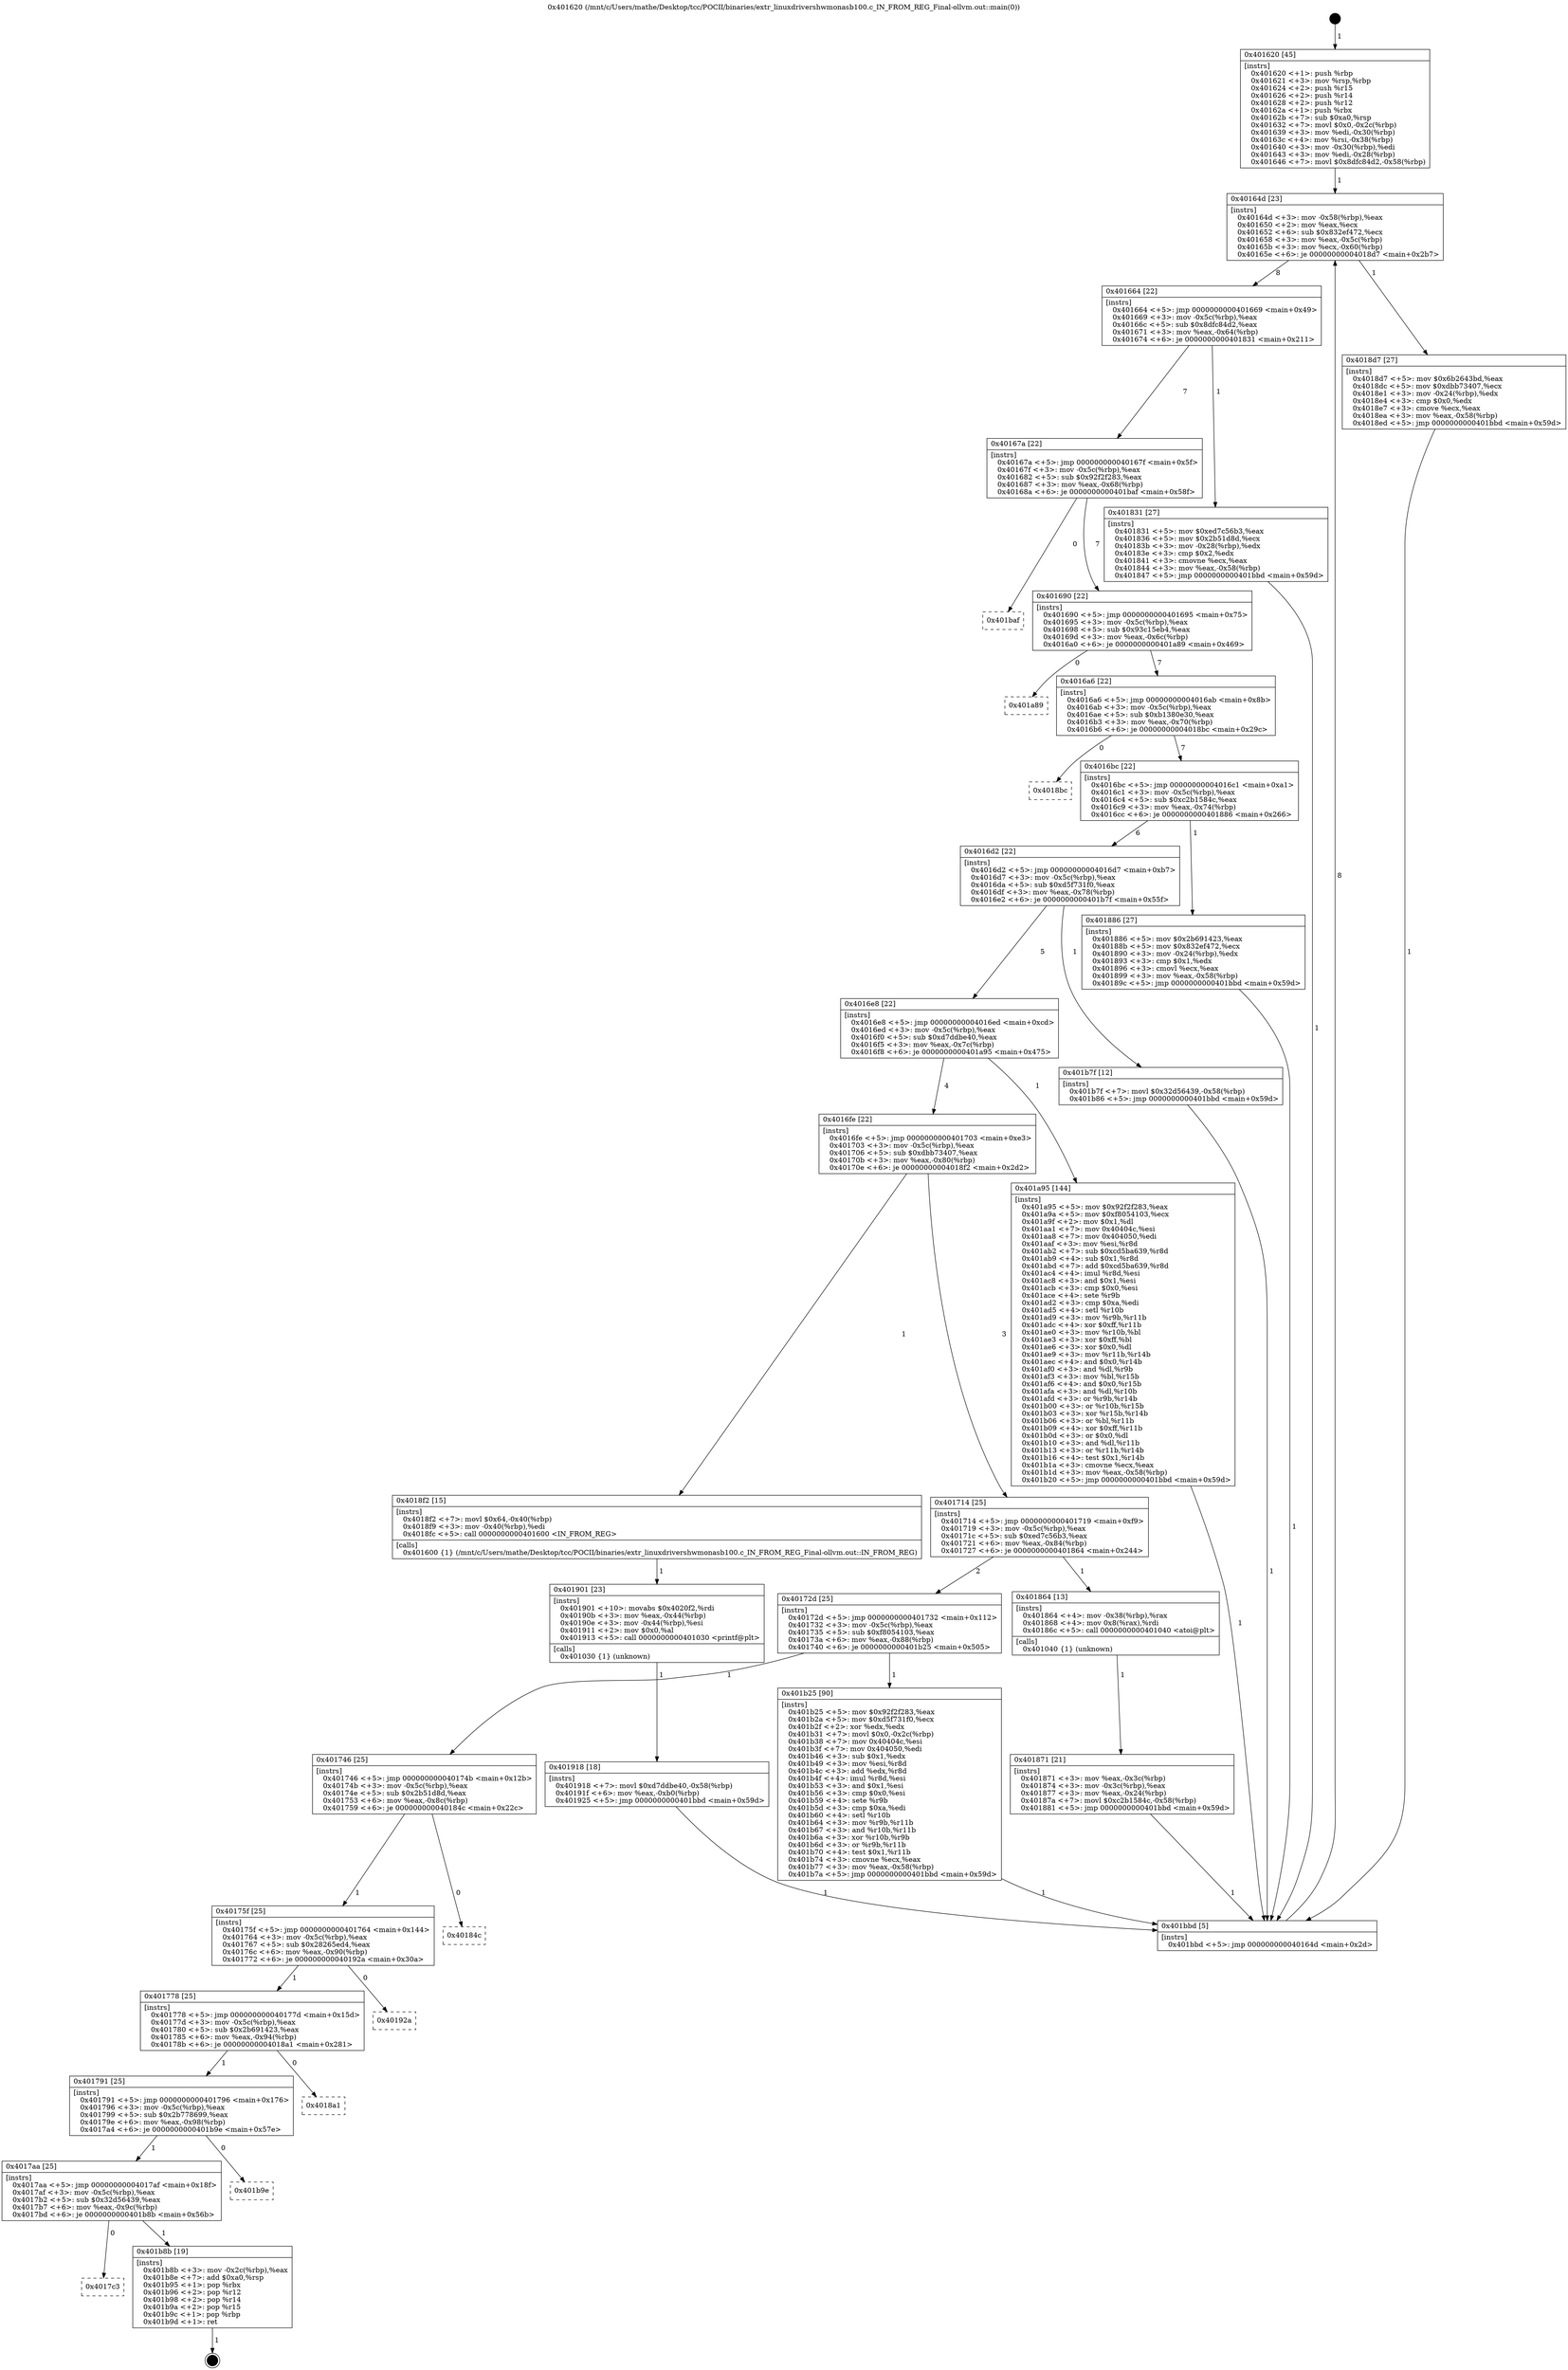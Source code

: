 digraph "0x401620" {
  label = "0x401620 (/mnt/c/Users/mathe/Desktop/tcc/POCII/binaries/extr_linuxdrivershwmonasb100.c_IN_FROM_REG_Final-ollvm.out::main(0))"
  labelloc = "t"
  node[shape=record]

  Entry [label="",width=0.3,height=0.3,shape=circle,fillcolor=black,style=filled]
  "0x40164d" [label="{
     0x40164d [23]\l
     | [instrs]\l
     &nbsp;&nbsp;0x40164d \<+3\>: mov -0x58(%rbp),%eax\l
     &nbsp;&nbsp;0x401650 \<+2\>: mov %eax,%ecx\l
     &nbsp;&nbsp;0x401652 \<+6\>: sub $0x832ef472,%ecx\l
     &nbsp;&nbsp;0x401658 \<+3\>: mov %eax,-0x5c(%rbp)\l
     &nbsp;&nbsp;0x40165b \<+3\>: mov %ecx,-0x60(%rbp)\l
     &nbsp;&nbsp;0x40165e \<+6\>: je 00000000004018d7 \<main+0x2b7\>\l
  }"]
  "0x4018d7" [label="{
     0x4018d7 [27]\l
     | [instrs]\l
     &nbsp;&nbsp;0x4018d7 \<+5\>: mov $0x6b2643bd,%eax\l
     &nbsp;&nbsp;0x4018dc \<+5\>: mov $0xdbb73407,%ecx\l
     &nbsp;&nbsp;0x4018e1 \<+3\>: mov -0x24(%rbp),%edx\l
     &nbsp;&nbsp;0x4018e4 \<+3\>: cmp $0x0,%edx\l
     &nbsp;&nbsp;0x4018e7 \<+3\>: cmove %ecx,%eax\l
     &nbsp;&nbsp;0x4018ea \<+3\>: mov %eax,-0x58(%rbp)\l
     &nbsp;&nbsp;0x4018ed \<+5\>: jmp 0000000000401bbd \<main+0x59d\>\l
  }"]
  "0x401664" [label="{
     0x401664 [22]\l
     | [instrs]\l
     &nbsp;&nbsp;0x401664 \<+5\>: jmp 0000000000401669 \<main+0x49\>\l
     &nbsp;&nbsp;0x401669 \<+3\>: mov -0x5c(%rbp),%eax\l
     &nbsp;&nbsp;0x40166c \<+5\>: sub $0x8dfc84d2,%eax\l
     &nbsp;&nbsp;0x401671 \<+3\>: mov %eax,-0x64(%rbp)\l
     &nbsp;&nbsp;0x401674 \<+6\>: je 0000000000401831 \<main+0x211\>\l
  }"]
  Exit [label="",width=0.3,height=0.3,shape=circle,fillcolor=black,style=filled,peripheries=2]
  "0x401831" [label="{
     0x401831 [27]\l
     | [instrs]\l
     &nbsp;&nbsp;0x401831 \<+5\>: mov $0xed7c56b3,%eax\l
     &nbsp;&nbsp;0x401836 \<+5\>: mov $0x2b51d8d,%ecx\l
     &nbsp;&nbsp;0x40183b \<+3\>: mov -0x28(%rbp),%edx\l
     &nbsp;&nbsp;0x40183e \<+3\>: cmp $0x2,%edx\l
     &nbsp;&nbsp;0x401841 \<+3\>: cmovne %ecx,%eax\l
     &nbsp;&nbsp;0x401844 \<+3\>: mov %eax,-0x58(%rbp)\l
     &nbsp;&nbsp;0x401847 \<+5\>: jmp 0000000000401bbd \<main+0x59d\>\l
  }"]
  "0x40167a" [label="{
     0x40167a [22]\l
     | [instrs]\l
     &nbsp;&nbsp;0x40167a \<+5\>: jmp 000000000040167f \<main+0x5f\>\l
     &nbsp;&nbsp;0x40167f \<+3\>: mov -0x5c(%rbp),%eax\l
     &nbsp;&nbsp;0x401682 \<+5\>: sub $0x92f2f283,%eax\l
     &nbsp;&nbsp;0x401687 \<+3\>: mov %eax,-0x68(%rbp)\l
     &nbsp;&nbsp;0x40168a \<+6\>: je 0000000000401baf \<main+0x58f\>\l
  }"]
  "0x401bbd" [label="{
     0x401bbd [5]\l
     | [instrs]\l
     &nbsp;&nbsp;0x401bbd \<+5\>: jmp 000000000040164d \<main+0x2d\>\l
  }"]
  "0x401620" [label="{
     0x401620 [45]\l
     | [instrs]\l
     &nbsp;&nbsp;0x401620 \<+1\>: push %rbp\l
     &nbsp;&nbsp;0x401621 \<+3\>: mov %rsp,%rbp\l
     &nbsp;&nbsp;0x401624 \<+2\>: push %r15\l
     &nbsp;&nbsp;0x401626 \<+2\>: push %r14\l
     &nbsp;&nbsp;0x401628 \<+2\>: push %r12\l
     &nbsp;&nbsp;0x40162a \<+1\>: push %rbx\l
     &nbsp;&nbsp;0x40162b \<+7\>: sub $0xa0,%rsp\l
     &nbsp;&nbsp;0x401632 \<+7\>: movl $0x0,-0x2c(%rbp)\l
     &nbsp;&nbsp;0x401639 \<+3\>: mov %edi,-0x30(%rbp)\l
     &nbsp;&nbsp;0x40163c \<+4\>: mov %rsi,-0x38(%rbp)\l
     &nbsp;&nbsp;0x401640 \<+3\>: mov -0x30(%rbp),%edi\l
     &nbsp;&nbsp;0x401643 \<+3\>: mov %edi,-0x28(%rbp)\l
     &nbsp;&nbsp;0x401646 \<+7\>: movl $0x8dfc84d2,-0x58(%rbp)\l
  }"]
  "0x4017c3" [label="{
     0x4017c3\l
  }", style=dashed]
  "0x401baf" [label="{
     0x401baf\l
  }", style=dashed]
  "0x401690" [label="{
     0x401690 [22]\l
     | [instrs]\l
     &nbsp;&nbsp;0x401690 \<+5\>: jmp 0000000000401695 \<main+0x75\>\l
     &nbsp;&nbsp;0x401695 \<+3\>: mov -0x5c(%rbp),%eax\l
     &nbsp;&nbsp;0x401698 \<+5\>: sub $0x93c15eb4,%eax\l
     &nbsp;&nbsp;0x40169d \<+3\>: mov %eax,-0x6c(%rbp)\l
     &nbsp;&nbsp;0x4016a0 \<+6\>: je 0000000000401a89 \<main+0x469\>\l
  }"]
  "0x401b8b" [label="{
     0x401b8b [19]\l
     | [instrs]\l
     &nbsp;&nbsp;0x401b8b \<+3\>: mov -0x2c(%rbp),%eax\l
     &nbsp;&nbsp;0x401b8e \<+7\>: add $0xa0,%rsp\l
     &nbsp;&nbsp;0x401b95 \<+1\>: pop %rbx\l
     &nbsp;&nbsp;0x401b96 \<+2\>: pop %r12\l
     &nbsp;&nbsp;0x401b98 \<+2\>: pop %r14\l
     &nbsp;&nbsp;0x401b9a \<+2\>: pop %r15\l
     &nbsp;&nbsp;0x401b9c \<+1\>: pop %rbp\l
     &nbsp;&nbsp;0x401b9d \<+1\>: ret\l
  }"]
  "0x401a89" [label="{
     0x401a89\l
  }", style=dashed]
  "0x4016a6" [label="{
     0x4016a6 [22]\l
     | [instrs]\l
     &nbsp;&nbsp;0x4016a6 \<+5\>: jmp 00000000004016ab \<main+0x8b\>\l
     &nbsp;&nbsp;0x4016ab \<+3\>: mov -0x5c(%rbp),%eax\l
     &nbsp;&nbsp;0x4016ae \<+5\>: sub $0xb1380e30,%eax\l
     &nbsp;&nbsp;0x4016b3 \<+3\>: mov %eax,-0x70(%rbp)\l
     &nbsp;&nbsp;0x4016b6 \<+6\>: je 00000000004018bc \<main+0x29c\>\l
  }"]
  "0x4017aa" [label="{
     0x4017aa [25]\l
     | [instrs]\l
     &nbsp;&nbsp;0x4017aa \<+5\>: jmp 00000000004017af \<main+0x18f\>\l
     &nbsp;&nbsp;0x4017af \<+3\>: mov -0x5c(%rbp),%eax\l
     &nbsp;&nbsp;0x4017b2 \<+5\>: sub $0x32d56439,%eax\l
     &nbsp;&nbsp;0x4017b7 \<+6\>: mov %eax,-0x9c(%rbp)\l
     &nbsp;&nbsp;0x4017bd \<+6\>: je 0000000000401b8b \<main+0x56b\>\l
  }"]
  "0x4018bc" [label="{
     0x4018bc\l
  }", style=dashed]
  "0x4016bc" [label="{
     0x4016bc [22]\l
     | [instrs]\l
     &nbsp;&nbsp;0x4016bc \<+5\>: jmp 00000000004016c1 \<main+0xa1\>\l
     &nbsp;&nbsp;0x4016c1 \<+3\>: mov -0x5c(%rbp),%eax\l
     &nbsp;&nbsp;0x4016c4 \<+5\>: sub $0xc2b1584c,%eax\l
     &nbsp;&nbsp;0x4016c9 \<+3\>: mov %eax,-0x74(%rbp)\l
     &nbsp;&nbsp;0x4016cc \<+6\>: je 0000000000401886 \<main+0x266\>\l
  }"]
  "0x401b9e" [label="{
     0x401b9e\l
  }", style=dashed]
  "0x401886" [label="{
     0x401886 [27]\l
     | [instrs]\l
     &nbsp;&nbsp;0x401886 \<+5\>: mov $0x2b691423,%eax\l
     &nbsp;&nbsp;0x40188b \<+5\>: mov $0x832ef472,%ecx\l
     &nbsp;&nbsp;0x401890 \<+3\>: mov -0x24(%rbp),%edx\l
     &nbsp;&nbsp;0x401893 \<+3\>: cmp $0x1,%edx\l
     &nbsp;&nbsp;0x401896 \<+3\>: cmovl %ecx,%eax\l
     &nbsp;&nbsp;0x401899 \<+3\>: mov %eax,-0x58(%rbp)\l
     &nbsp;&nbsp;0x40189c \<+5\>: jmp 0000000000401bbd \<main+0x59d\>\l
  }"]
  "0x4016d2" [label="{
     0x4016d2 [22]\l
     | [instrs]\l
     &nbsp;&nbsp;0x4016d2 \<+5\>: jmp 00000000004016d7 \<main+0xb7\>\l
     &nbsp;&nbsp;0x4016d7 \<+3\>: mov -0x5c(%rbp),%eax\l
     &nbsp;&nbsp;0x4016da \<+5\>: sub $0xd5f731f0,%eax\l
     &nbsp;&nbsp;0x4016df \<+3\>: mov %eax,-0x78(%rbp)\l
     &nbsp;&nbsp;0x4016e2 \<+6\>: je 0000000000401b7f \<main+0x55f\>\l
  }"]
  "0x401791" [label="{
     0x401791 [25]\l
     | [instrs]\l
     &nbsp;&nbsp;0x401791 \<+5\>: jmp 0000000000401796 \<main+0x176\>\l
     &nbsp;&nbsp;0x401796 \<+3\>: mov -0x5c(%rbp),%eax\l
     &nbsp;&nbsp;0x401799 \<+5\>: sub $0x2b778699,%eax\l
     &nbsp;&nbsp;0x40179e \<+6\>: mov %eax,-0x98(%rbp)\l
     &nbsp;&nbsp;0x4017a4 \<+6\>: je 0000000000401b9e \<main+0x57e\>\l
  }"]
  "0x401b7f" [label="{
     0x401b7f [12]\l
     | [instrs]\l
     &nbsp;&nbsp;0x401b7f \<+7\>: movl $0x32d56439,-0x58(%rbp)\l
     &nbsp;&nbsp;0x401b86 \<+5\>: jmp 0000000000401bbd \<main+0x59d\>\l
  }"]
  "0x4016e8" [label="{
     0x4016e8 [22]\l
     | [instrs]\l
     &nbsp;&nbsp;0x4016e8 \<+5\>: jmp 00000000004016ed \<main+0xcd\>\l
     &nbsp;&nbsp;0x4016ed \<+3\>: mov -0x5c(%rbp),%eax\l
     &nbsp;&nbsp;0x4016f0 \<+5\>: sub $0xd7ddbe40,%eax\l
     &nbsp;&nbsp;0x4016f5 \<+3\>: mov %eax,-0x7c(%rbp)\l
     &nbsp;&nbsp;0x4016f8 \<+6\>: je 0000000000401a95 \<main+0x475\>\l
  }"]
  "0x4018a1" [label="{
     0x4018a1\l
  }", style=dashed]
  "0x401a95" [label="{
     0x401a95 [144]\l
     | [instrs]\l
     &nbsp;&nbsp;0x401a95 \<+5\>: mov $0x92f2f283,%eax\l
     &nbsp;&nbsp;0x401a9a \<+5\>: mov $0xf8054103,%ecx\l
     &nbsp;&nbsp;0x401a9f \<+2\>: mov $0x1,%dl\l
     &nbsp;&nbsp;0x401aa1 \<+7\>: mov 0x40404c,%esi\l
     &nbsp;&nbsp;0x401aa8 \<+7\>: mov 0x404050,%edi\l
     &nbsp;&nbsp;0x401aaf \<+3\>: mov %esi,%r8d\l
     &nbsp;&nbsp;0x401ab2 \<+7\>: sub $0xcd5ba639,%r8d\l
     &nbsp;&nbsp;0x401ab9 \<+4\>: sub $0x1,%r8d\l
     &nbsp;&nbsp;0x401abd \<+7\>: add $0xcd5ba639,%r8d\l
     &nbsp;&nbsp;0x401ac4 \<+4\>: imul %r8d,%esi\l
     &nbsp;&nbsp;0x401ac8 \<+3\>: and $0x1,%esi\l
     &nbsp;&nbsp;0x401acb \<+3\>: cmp $0x0,%esi\l
     &nbsp;&nbsp;0x401ace \<+4\>: sete %r9b\l
     &nbsp;&nbsp;0x401ad2 \<+3\>: cmp $0xa,%edi\l
     &nbsp;&nbsp;0x401ad5 \<+4\>: setl %r10b\l
     &nbsp;&nbsp;0x401ad9 \<+3\>: mov %r9b,%r11b\l
     &nbsp;&nbsp;0x401adc \<+4\>: xor $0xff,%r11b\l
     &nbsp;&nbsp;0x401ae0 \<+3\>: mov %r10b,%bl\l
     &nbsp;&nbsp;0x401ae3 \<+3\>: xor $0xff,%bl\l
     &nbsp;&nbsp;0x401ae6 \<+3\>: xor $0x0,%dl\l
     &nbsp;&nbsp;0x401ae9 \<+3\>: mov %r11b,%r14b\l
     &nbsp;&nbsp;0x401aec \<+4\>: and $0x0,%r14b\l
     &nbsp;&nbsp;0x401af0 \<+3\>: and %dl,%r9b\l
     &nbsp;&nbsp;0x401af3 \<+3\>: mov %bl,%r15b\l
     &nbsp;&nbsp;0x401af6 \<+4\>: and $0x0,%r15b\l
     &nbsp;&nbsp;0x401afa \<+3\>: and %dl,%r10b\l
     &nbsp;&nbsp;0x401afd \<+3\>: or %r9b,%r14b\l
     &nbsp;&nbsp;0x401b00 \<+3\>: or %r10b,%r15b\l
     &nbsp;&nbsp;0x401b03 \<+3\>: xor %r15b,%r14b\l
     &nbsp;&nbsp;0x401b06 \<+3\>: or %bl,%r11b\l
     &nbsp;&nbsp;0x401b09 \<+4\>: xor $0xff,%r11b\l
     &nbsp;&nbsp;0x401b0d \<+3\>: or $0x0,%dl\l
     &nbsp;&nbsp;0x401b10 \<+3\>: and %dl,%r11b\l
     &nbsp;&nbsp;0x401b13 \<+3\>: or %r11b,%r14b\l
     &nbsp;&nbsp;0x401b16 \<+4\>: test $0x1,%r14b\l
     &nbsp;&nbsp;0x401b1a \<+3\>: cmovne %ecx,%eax\l
     &nbsp;&nbsp;0x401b1d \<+3\>: mov %eax,-0x58(%rbp)\l
     &nbsp;&nbsp;0x401b20 \<+5\>: jmp 0000000000401bbd \<main+0x59d\>\l
  }"]
  "0x4016fe" [label="{
     0x4016fe [22]\l
     | [instrs]\l
     &nbsp;&nbsp;0x4016fe \<+5\>: jmp 0000000000401703 \<main+0xe3\>\l
     &nbsp;&nbsp;0x401703 \<+3\>: mov -0x5c(%rbp),%eax\l
     &nbsp;&nbsp;0x401706 \<+5\>: sub $0xdbb73407,%eax\l
     &nbsp;&nbsp;0x40170b \<+3\>: mov %eax,-0x80(%rbp)\l
     &nbsp;&nbsp;0x40170e \<+6\>: je 00000000004018f2 \<main+0x2d2\>\l
  }"]
  "0x401778" [label="{
     0x401778 [25]\l
     | [instrs]\l
     &nbsp;&nbsp;0x401778 \<+5\>: jmp 000000000040177d \<main+0x15d\>\l
     &nbsp;&nbsp;0x40177d \<+3\>: mov -0x5c(%rbp),%eax\l
     &nbsp;&nbsp;0x401780 \<+5\>: sub $0x2b691423,%eax\l
     &nbsp;&nbsp;0x401785 \<+6\>: mov %eax,-0x94(%rbp)\l
     &nbsp;&nbsp;0x40178b \<+6\>: je 00000000004018a1 \<main+0x281\>\l
  }"]
  "0x4018f2" [label="{
     0x4018f2 [15]\l
     | [instrs]\l
     &nbsp;&nbsp;0x4018f2 \<+7\>: movl $0x64,-0x40(%rbp)\l
     &nbsp;&nbsp;0x4018f9 \<+3\>: mov -0x40(%rbp),%edi\l
     &nbsp;&nbsp;0x4018fc \<+5\>: call 0000000000401600 \<IN_FROM_REG\>\l
     | [calls]\l
     &nbsp;&nbsp;0x401600 \{1\} (/mnt/c/Users/mathe/Desktop/tcc/POCII/binaries/extr_linuxdrivershwmonasb100.c_IN_FROM_REG_Final-ollvm.out::IN_FROM_REG)\l
  }"]
  "0x401714" [label="{
     0x401714 [25]\l
     | [instrs]\l
     &nbsp;&nbsp;0x401714 \<+5\>: jmp 0000000000401719 \<main+0xf9\>\l
     &nbsp;&nbsp;0x401719 \<+3\>: mov -0x5c(%rbp),%eax\l
     &nbsp;&nbsp;0x40171c \<+5\>: sub $0xed7c56b3,%eax\l
     &nbsp;&nbsp;0x401721 \<+6\>: mov %eax,-0x84(%rbp)\l
     &nbsp;&nbsp;0x401727 \<+6\>: je 0000000000401864 \<main+0x244\>\l
  }"]
  "0x40192a" [label="{
     0x40192a\l
  }", style=dashed]
  "0x401864" [label="{
     0x401864 [13]\l
     | [instrs]\l
     &nbsp;&nbsp;0x401864 \<+4\>: mov -0x38(%rbp),%rax\l
     &nbsp;&nbsp;0x401868 \<+4\>: mov 0x8(%rax),%rdi\l
     &nbsp;&nbsp;0x40186c \<+5\>: call 0000000000401040 \<atoi@plt\>\l
     | [calls]\l
     &nbsp;&nbsp;0x401040 \{1\} (unknown)\l
  }"]
  "0x40172d" [label="{
     0x40172d [25]\l
     | [instrs]\l
     &nbsp;&nbsp;0x40172d \<+5\>: jmp 0000000000401732 \<main+0x112\>\l
     &nbsp;&nbsp;0x401732 \<+3\>: mov -0x5c(%rbp),%eax\l
     &nbsp;&nbsp;0x401735 \<+5\>: sub $0xf8054103,%eax\l
     &nbsp;&nbsp;0x40173a \<+6\>: mov %eax,-0x88(%rbp)\l
     &nbsp;&nbsp;0x401740 \<+6\>: je 0000000000401b25 \<main+0x505\>\l
  }"]
  "0x401871" [label="{
     0x401871 [21]\l
     | [instrs]\l
     &nbsp;&nbsp;0x401871 \<+3\>: mov %eax,-0x3c(%rbp)\l
     &nbsp;&nbsp;0x401874 \<+3\>: mov -0x3c(%rbp),%eax\l
     &nbsp;&nbsp;0x401877 \<+3\>: mov %eax,-0x24(%rbp)\l
     &nbsp;&nbsp;0x40187a \<+7\>: movl $0xc2b1584c,-0x58(%rbp)\l
     &nbsp;&nbsp;0x401881 \<+5\>: jmp 0000000000401bbd \<main+0x59d\>\l
  }"]
  "0x401901" [label="{
     0x401901 [23]\l
     | [instrs]\l
     &nbsp;&nbsp;0x401901 \<+10\>: movabs $0x4020f2,%rdi\l
     &nbsp;&nbsp;0x40190b \<+3\>: mov %eax,-0x44(%rbp)\l
     &nbsp;&nbsp;0x40190e \<+3\>: mov -0x44(%rbp),%esi\l
     &nbsp;&nbsp;0x401911 \<+2\>: mov $0x0,%al\l
     &nbsp;&nbsp;0x401913 \<+5\>: call 0000000000401030 \<printf@plt\>\l
     | [calls]\l
     &nbsp;&nbsp;0x401030 \{1\} (unknown)\l
  }"]
  "0x401918" [label="{
     0x401918 [18]\l
     | [instrs]\l
     &nbsp;&nbsp;0x401918 \<+7\>: movl $0xd7ddbe40,-0x58(%rbp)\l
     &nbsp;&nbsp;0x40191f \<+6\>: mov %eax,-0xb0(%rbp)\l
     &nbsp;&nbsp;0x401925 \<+5\>: jmp 0000000000401bbd \<main+0x59d\>\l
  }"]
  "0x40175f" [label="{
     0x40175f [25]\l
     | [instrs]\l
     &nbsp;&nbsp;0x40175f \<+5\>: jmp 0000000000401764 \<main+0x144\>\l
     &nbsp;&nbsp;0x401764 \<+3\>: mov -0x5c(%rbp),%eax\l
     &nbsp;&nbsp;0x401767 \<+5\>: sub $0x28265ed4,%eax\l
     &nbsp;&nbsp;0x40176c \<+6\>: mov %eax,-0x90(%rbp)\l
     &nbsp;&nbsp;0x401772 \<+6\>: je 000000000040192a \<main+0x30a\>\l
  }"]
  "0x401b25" [label="{
     0x401b25 [90]\l
     | [instrs]\l
     &nbsp;&nbsp;0x401b25 \<+5\>: mov $0x92f2f283,%eax\l
     &nbsp;&nbsp;0x401b2a \<+5\>: mov $0xd5f731f0,%ecx\l
     &nbsp;&nbsp;0x401b2f \<+2\>: xor %edx,%edx\l
     &nbsp;&nbsp;0x401b31 \<+7\>: movl $0x0,-0x2c(%rbp)\l
     &nbsp;&nbsp;0x401b38 \<+7\>: mov 0x40404c,%esi\l
     &nbsp;&nbsp;0x401b3f \<+7\>: mov 0x404050,%edi\l
     &nbsp;&nbsp;0x401b46 \<+3\>: sub $0x1,%edx\l
     &nbsp;&nbsp;0x401b49 \<+3\>: mov %esi,%r8d\l
     &nbsp;&nbsp;0x401b4c \<+3\>: add %edx,%r8d\l
     &nbsp;&nbsp;0x401b4f \<+4\>: imul %r8d,%esi\l
     &nbsp;&nbsp;0x401b53 \<+3\>: and $0x1,%esi\l
     &nbsp;&nbsp;0x401b56 \<+3\>: cmp $0x0,%esi\l
     &nbsp;&nbsp;0x401b59 \<+4\>: sete %r9b\l
     &nbsp;&nbsp;0x401b5d \<+3\>: cmp $0xa,%edi\l
     &nbsp;&nbsp;0x401b60 \<+4\>: setl %r10b\l
     &nbsp;&nbsp;0x401b64 \<+3\>: mov %r9b,%r11b\l
     &nbsp;&nbsp;0x401b67 \<+3\>: and %r10b,%r11b\l
     &nbsp;&nbsp;0x401b6a \<+3\>: xor %r10b,%r9b\l
     &nbsp;&nbsp;0x401b6d \<+3\>: or %r9b,%r11b\l
     &nbsp;&nbsp;0x401b70 \<+4\>: test $0x1,%r11b\l
     &nbsp;&nbsp;0x401b74 \<+3\>: cmovne %ecx,%eax\l
     &nbsp;&nbsp;0x401b77 \<+3\>: mov %eax,-0x58(%rbp)\l
     &nbsp;&nbsp;0x401b7a \<+5\>: jmp 0000000000401bbd \<main+0x59d\>\l
  }"]
  "0x401746" [label="{
     0x401746 [25]\l
     | [instrs]\l
     &nbsp;&nbsp;0x401746 \<+5\>: jmp 000000000040174b \<main+0x12b\>\l
     &nbsp;&nbsp;0x40174b \<+3\>: mov -0x5c(%rbp),%eax\l
     &nbsp;&nbsp;0x40174e \<+5\>: sub $0x2b51d8d,%eax\l
     &nbsp;&nbsp;0x401753 \<+6\>: mov %eax,-0x8c(%rbp)\l
     &nbsp;&nbsp;0x401759 \<+6\>: je 000000000040184c \<main+0x22c\>\l
  }"]
  "0x40184c" [label="{
     0x40184c\l
  }", style=dashed]
  Entry -> "0x401620" [label=" 1"]
  "0x40164d" -> "0x4018d7" [label=" 1"]
  "0x40164d" -> "0x401664" [label=" 8"]
  "0x401b8b" -> Exit [label=" 1"]
  "0x401664" -> "0x401831" [label=" 1"]
  "0x401664" -> "0x40167a" [label=" 7"]
  "0x401831" -> "0x401bbd" [label=" 1"]
  "0x401620" -> "0x40164d" [label=" 1"]
  "0x401bbd" -> "0x40164d" [label=" 8"]
  "0x4017aa" -> "0x4017c3" [label=" 0"]
  "0x40167a" -> "0x401baf" [label=" 0"]
  "0x40167a" -> "0x401690" [label=" 7"]
  "0x4017aa" -> "0x401b8b" [label=" 1"]
  "0x401690" -> "0x401a89" [label=" 0"]
  "0x401690" -> "0x4016a6" [label=" 7"]
  "0x401791" -> "0x4017aa" [label=" 1"]
  "0x4016a6" -> "0x4018bc" [label=" 0"]
  "0x4016a6" -> "0x4016bc" [label=" 7"]
  "0x401791" -> "0x401b9e" [label=" 0"]
  "0x4016bc" -> "0x401886" [label=" 1"]
  "0x4016bc" -> "0x4016d2" [label=" 6"]
  "0x401778" -> "0x401791" [label=" 1"]
  "0x4016d2" -> "0x401b7f" [label=" 1"]
  "0x4016d2" -> "0x4016e8" [label=" 5"]
  "0x401778" -> "0x4018a1" [label=" 0"]
  "0x4016e8" -> "0x401a95" [label=" 1"]
  "0x4016e8" -> "0x4016fe" [label=" 4"]
  "0x40175f" -> "0x401778" [label=" 1"]
  "0x4016fe" -> "0x4018f2" [label=" 1"]
  "0x4016fe" -> "0x401714" [label=" 3"]
  "0x40175f" -> "0x40192a" [label=" 0"]
  "0x401714" -> "0x401864" [label=" 1"]
  "0x401714" -> "0x40172d" [label=" 2"]
  "0x401864" -> "0x401871" [label=" 1"]
  "0x401871" -> "0x401bbd" [label=" 1"]
  "0x401886" -> "0x401bbd" [label=" 1"]
  "0x4018d7" -> "0x401bbd" [label=" 1"]
  "0x4018f2" -> "0x401901" [label=" 1"]
  "0x401901" -> "0x401918" [label=" 1"]
  "0x401918" -> "0x401bbd" [label=" 1"]
  "0x401a95" -> "0x401bbd" [label=" 1"]
  "0x401746" -> "0x40175f" [label=" 1"]
  "0x40172d" -> "0x401b25" [label=" 1"]
  "0x40172d" -> "0x401746" [label=" 1"]
  "0x401b25" -> "0x401bbd" [label=" 1"]
  "0x401b7f" -> "0x401bbd" [label=" 1"]
  "0x401746" -> "0x40184c" [label=" 0"]
}
